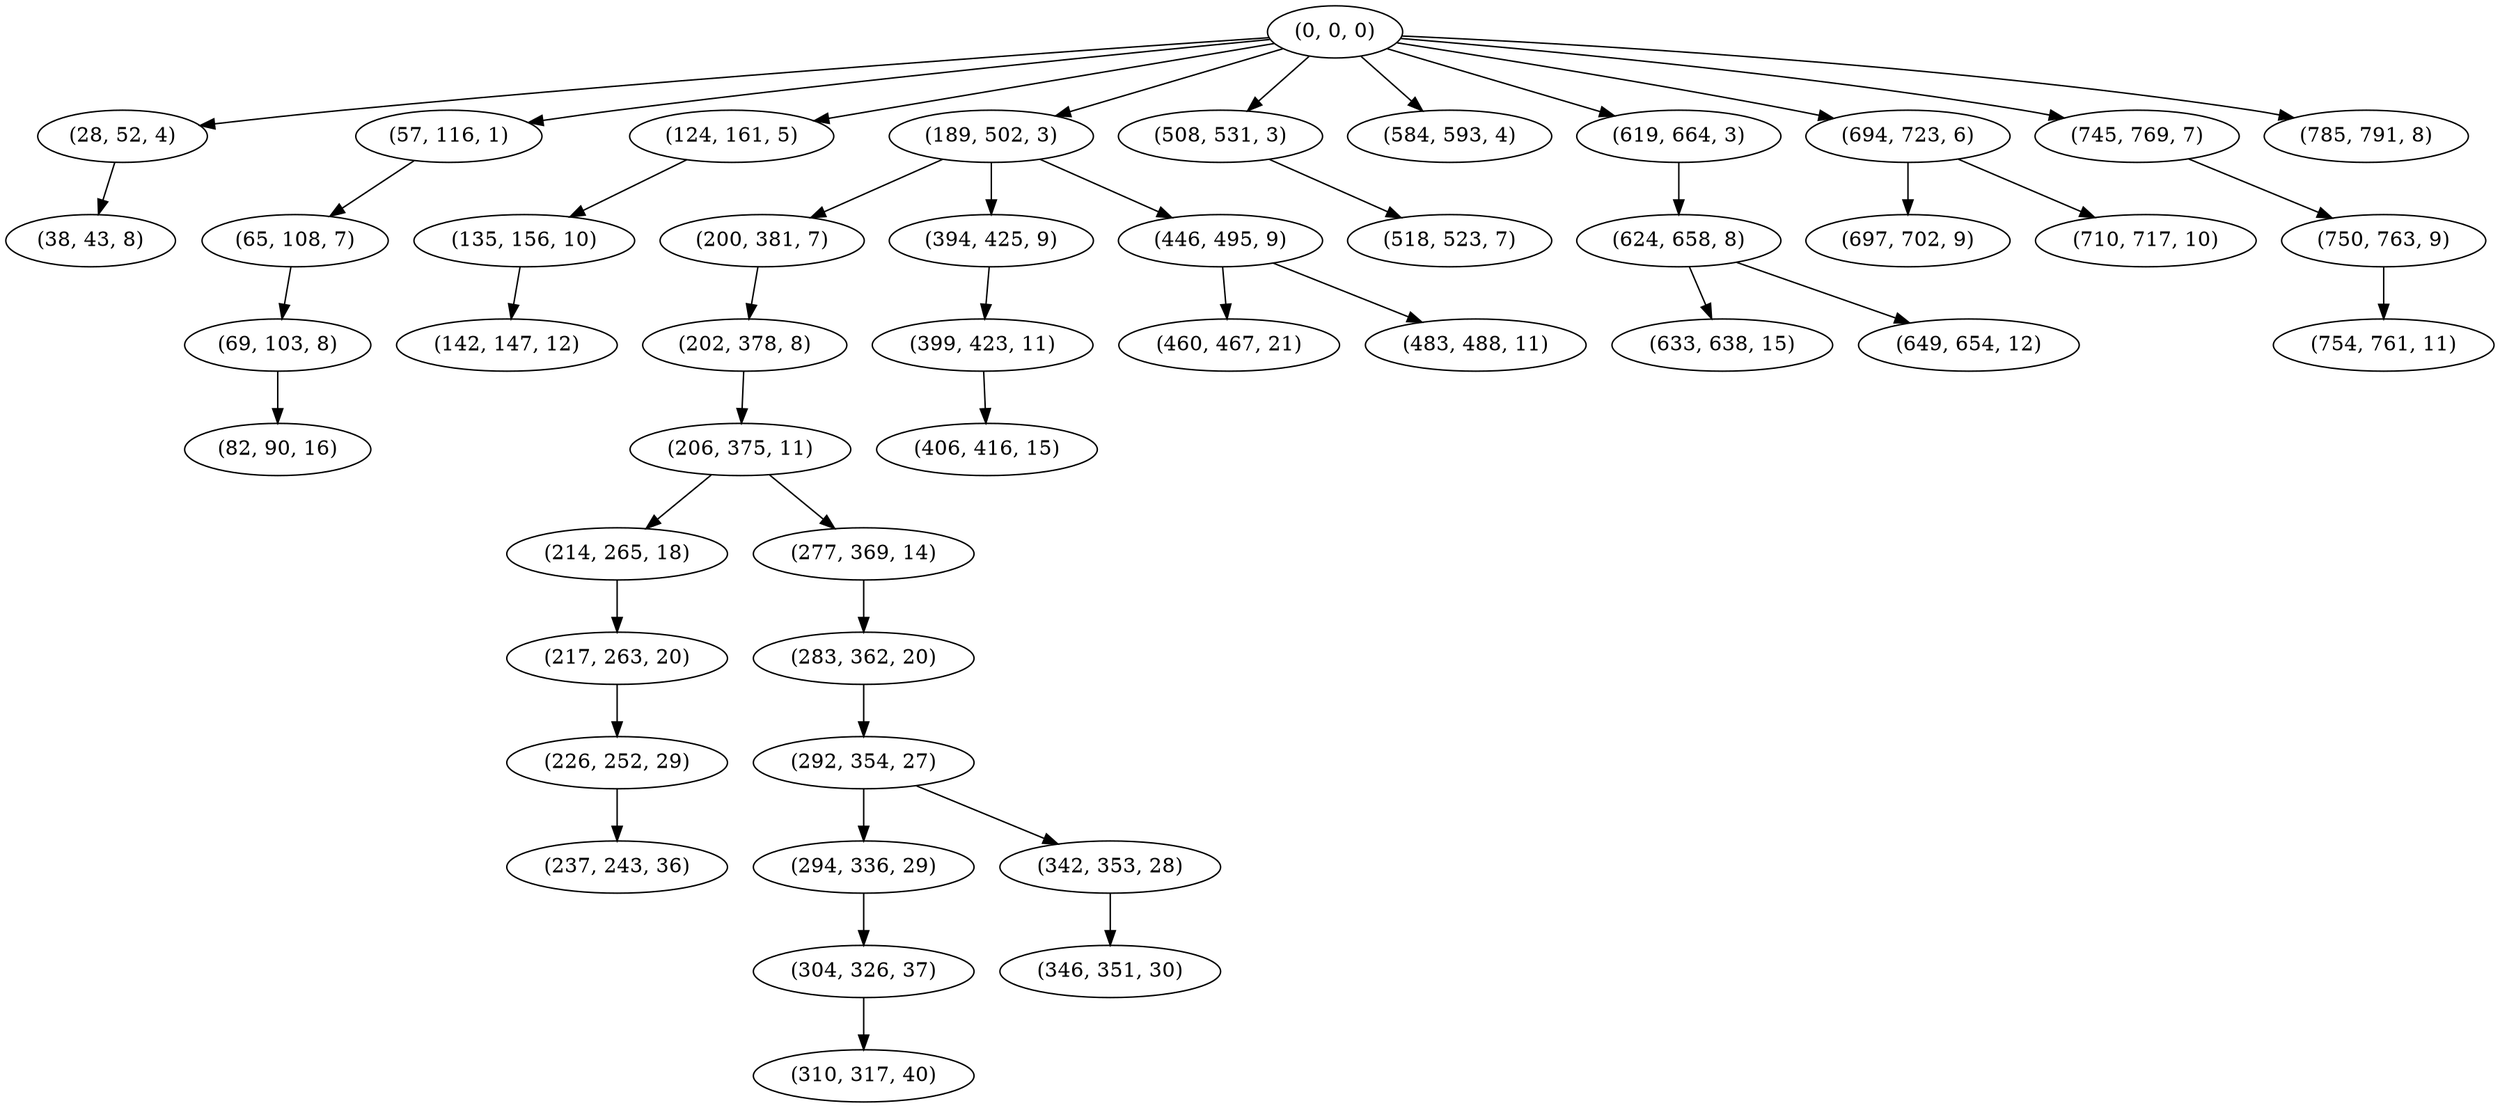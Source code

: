 digraph tree {
    "(0, 0, 0)";
    "(28, 52, 4)";
    "(38, 43, 8)";
    "(57, 116, 1)";
    "(65, 108, 7)";
    "(69, 103, 8)";
    "(82, 90, 16)";
    "(124, 161, 5)";
    "(135, 156, 10)";
    "(142, 147, 12)";
    "(189, 502, 3)";
    "(200, 381, 7)";
    "(202, 378, 8)";
    "(206, 375, 11)";
    "(214, 265, 18)";
    "(217, 263, 20)";
    "(226, 252, 29)";
    "(237, 243, 36)";
    "(277, 369, 14)";
    "(283, 362, 20)";
    "(292, 354, 27)";
    "(294, 336, 29)";
    "(304, 326, 37)";
    "(310, 317, 40)";
    "(342, 353, 28)";
    "(346, 351, 30)";
    "(394, 425, 9)";
    "(399, 423, 11)";
    "(406, 416, 15)";
    "(446, 495, 9)";
    "(460, 467, 21)";
    "(483, 488, 11)";
    "(508, 531, 3)";
    "(518, 523, 7)";
    "(584, 593, 4)";
    "(619, 664, 3)";
    "(624, 658, 8)";
    "(633, 638, 15)";
    "(649, 654, 12)";
    "(694, 723, 6)";
    "(697, 702, 9)";
    "(710, 717, 10)";
    "(745, 769, 7)";
    "(750, 763, 9)";
    "(754, 761, 11)";
    "(785, 791, 8)";
    "(0, 0, 0)" -> "(28, 52, 4)";
    "(0, 0, 0)" -> "(57, 116, 1)";
    "(0, 0, 0)" -> "(124, 161, 5)";
    "(0, 0, 0)" -> "(189, 502, 3)";
    "(0, 0, 0)" -> "(508, 531, 3)";
    "(0, 0, 0)" -> "(584, 593, 4)";
    "(0, 0, 0)" -> "(619, 664, 3)";
    "(0, 0, 0)" -> "(694, 723, 6)";
    "(0, 0, 0)" -> "(745, 769, 7)";
    "(0, 0, 0)" -> "(785, 791, 8)";
    "(28, 52, 4)" -> "(38, 43, 8)";
    "(57, 116, 1)" -> "(65, 108, 7)";
    "(65, 108, 7)" -> "(69, 103, 8)";
    "(69, 103, 8)" -> "(82, 90, 16)";
    "(124, 161, 5)" -> "(135, 156, 10)";
    "(135, 156, 10)" -> "(142, 147, 12)";
    "(189, 502, 3)" -> "(200, 381, 7)";
    "(189, 502, 3)" -> "(394, 425, 9)";
    "(189, 502, 3)" -> "(446, 495, 9)";
    "(200, 381, 7)" -> "(202, 378, 8)";
    "(202, 378, 8)" -> "(206, 375, 11)";
    "(206, 375, 11)" -> "(214, 265, 18)";
    "(206, 375, 11)" -> "(277, 369, 14)";
    "(214, 265, 18)" -> "(217, 263, 20)";
    "(217, 263, 20)" -> "(226, 252, 29)";
    "(226, 252, 29)" -> "(237, 243, 36)";
    "(277, 369, 14)" -> "(283, 362, 20)";
    "(283, 362, 20)" -> "(292, 354, 27)";
    "(292, 354, 27)" -> "(294, 336, 29)";
    "(292, 354, 27)" -> "(342, 353, 28)";
    "(294, 336, 29)" -> "(304, 326, 37)";
    "(304, 326, 37)" -> "(310, 317, 40)";
    "(342, 353, 28)" -> "(346, 351, 30)";
    "(394, 425, 9)" -> "(399, 423, 11)";
    "(399, 423, 11)" -> "(406, 416, 15)";
    "(446, 495, 9)" -> "(460, 467, 21)";
    "(446, 495, 9)" -> "(483, 488, 11)";
    "(508, 531, 3)" -> "(518, 523, 7)";
    "(619, 664, 3)" -> "(624, 658, 8)";
    "(624, 658, 8)" -> "(633, 638, 15)";
    "(624, 658, 8)" -> "(649, 654, 12)";
    "(694, 723, 6)" -> "(697, 702, 9)";
    "(694, 723, 6)" -> "(710, 717, 10)";
    "(745, 769, 7)" -> "(750, 763, 9)";
    "(750, 763, 9)" -> "(754, 761, 11)";
}
